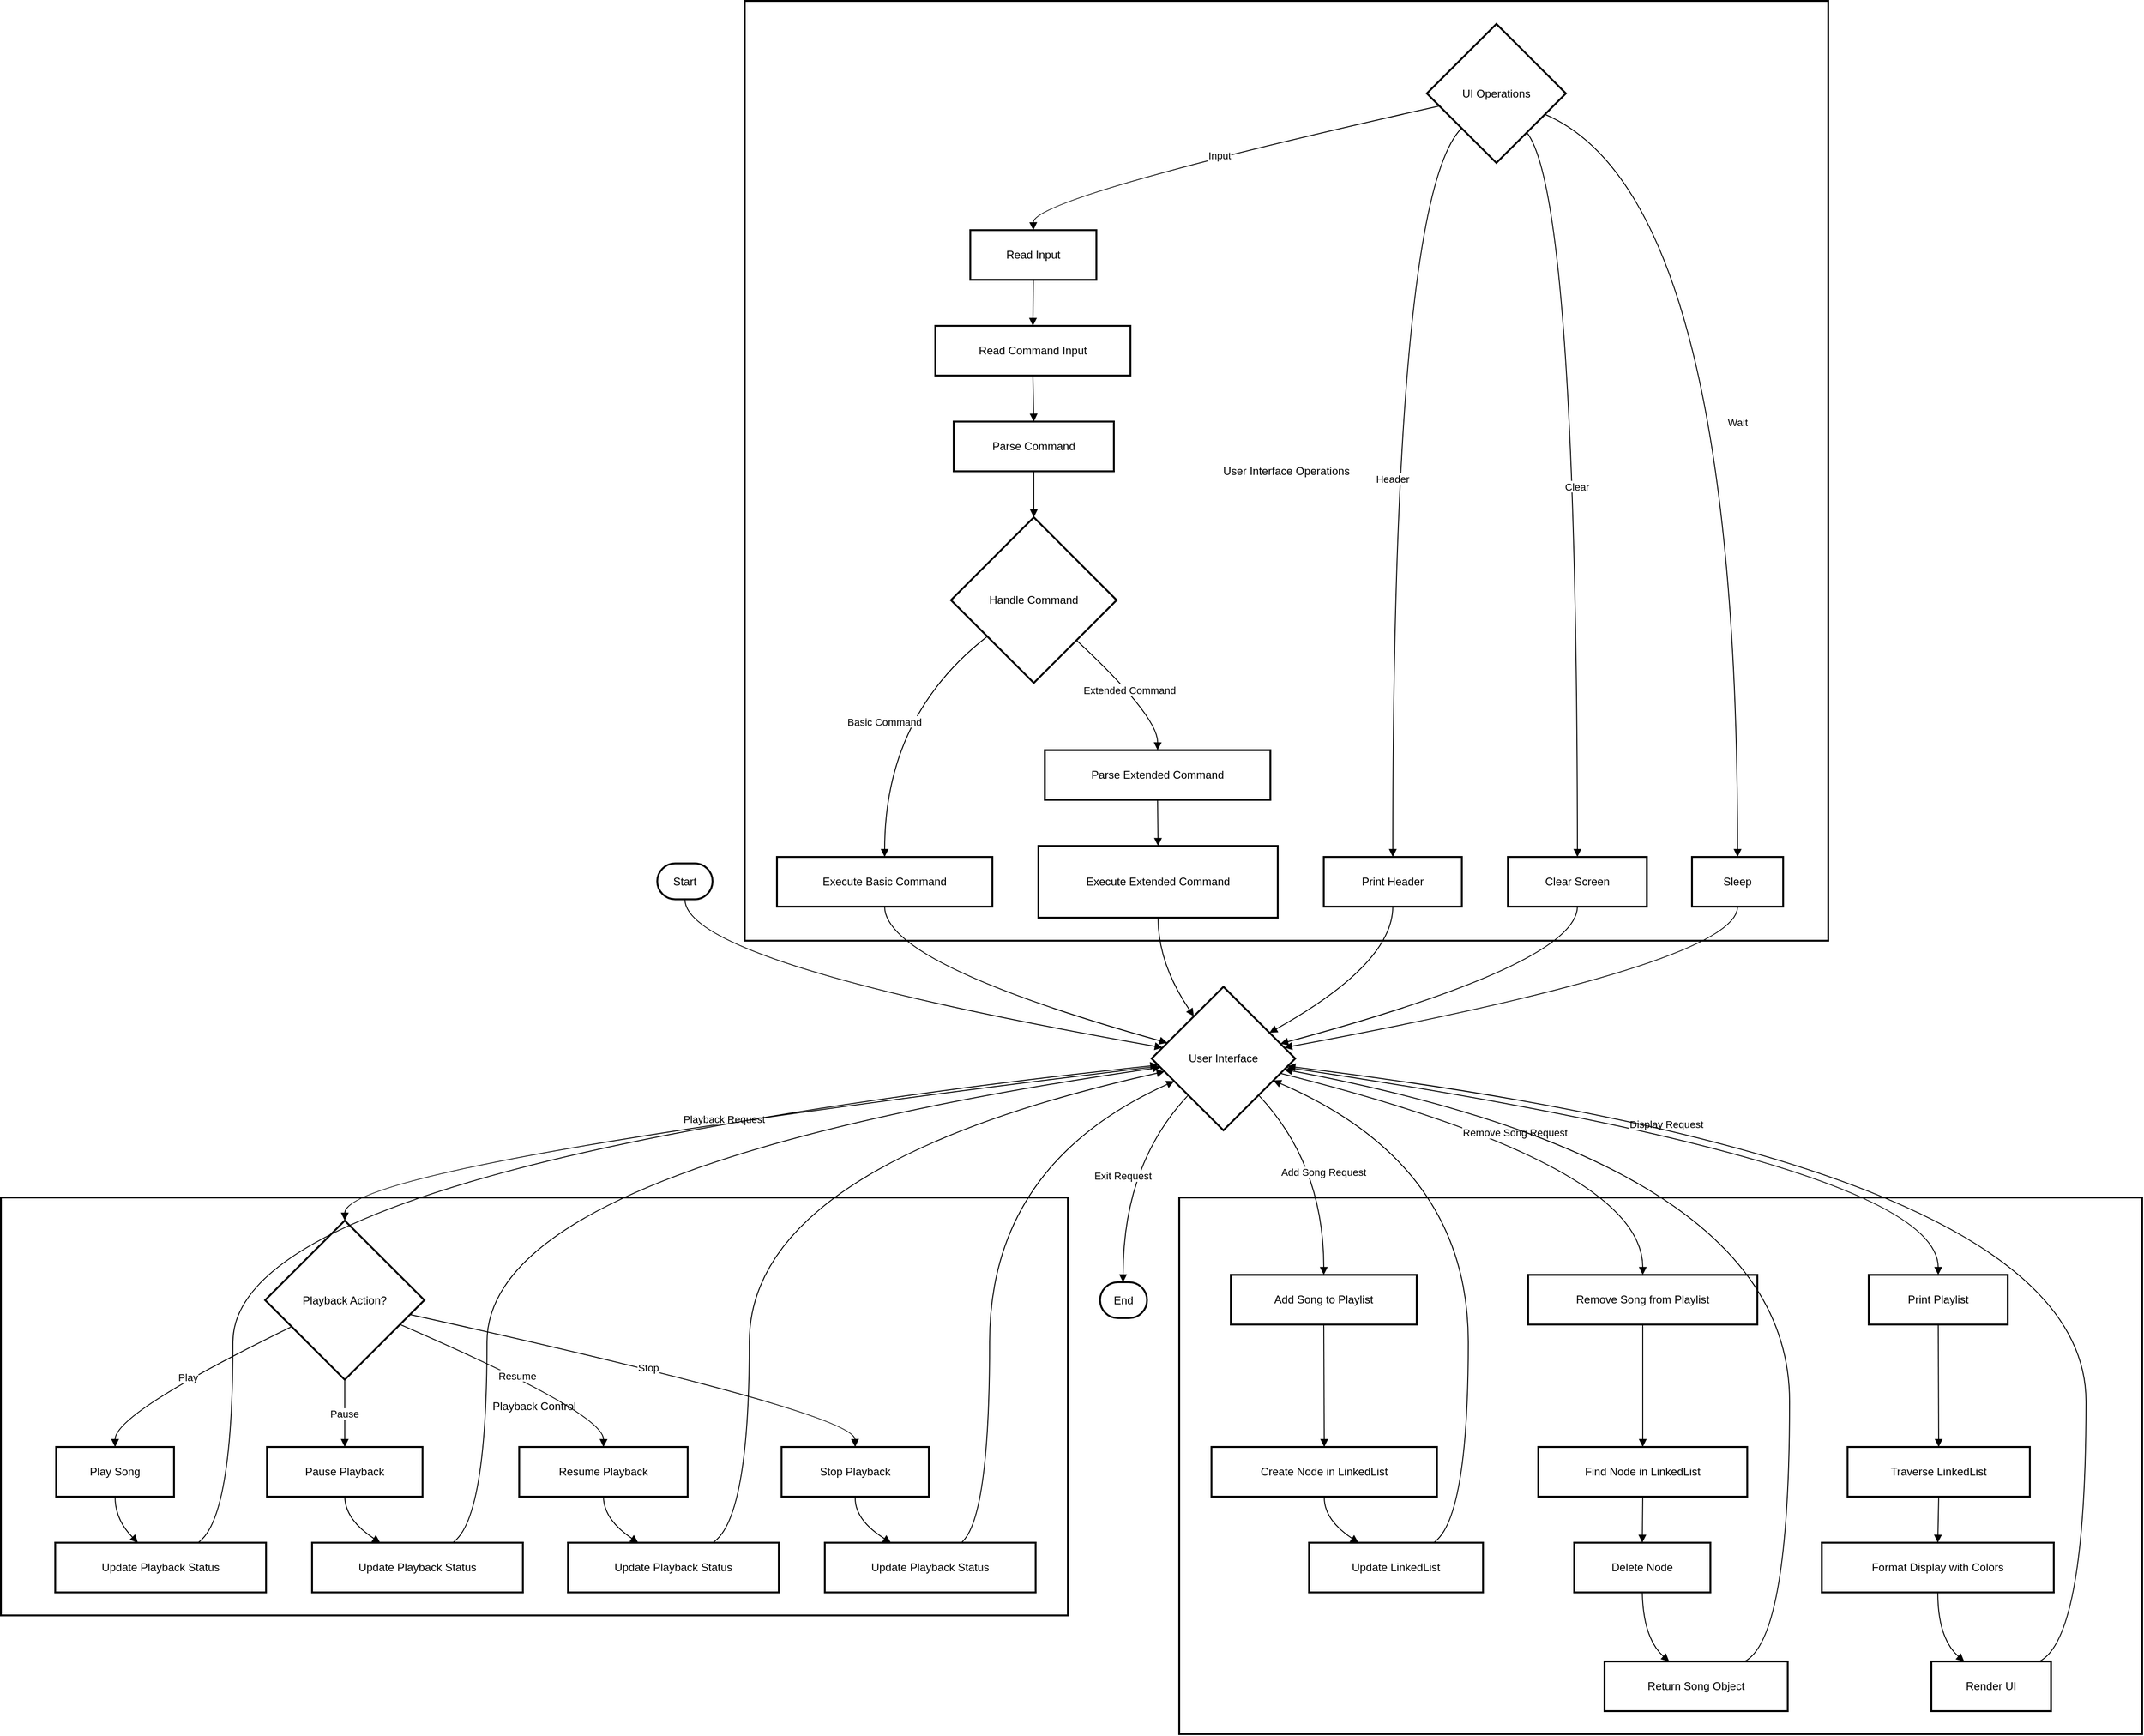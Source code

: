 <mxfile version="26.2.14">
  <diagram name="Page-1" id="Cee4J5de4uLVUNiFVLxo">
    <mxGraphModel dx="1310" dy="833" grid="1" gridSize="10" guides="1" tooltips="1" connect="1" arrows="1" fold="1" page="1" pageScale="1" pageWidth="850" pageHeight="1100" math="0" shadow="0">
      <root>
        <mxCell id="0" />
        <mxCell id="1" parent="0" />
        <mxCell id="-KrzIHBW4Un-FwNq5tkQ-1" value="User Interface Operations" style="whiteSpace=wrap;strokeWidth=2;" vertex="1" parent="1">
          <mxGeometry x="828" y="20" width="1177" height="1021" as="geometry" />
        </mxCell>
        <mxCell id="-KrzIHBW4Un-FwNq5tkQ-2" value="Playback Control" style="whiteSpace=wrap;strokeWidth=2;" vertex="1" parent="1">
          <mxGeometry x="20" y="1320" width="1159" height="454" as="geometry" />
        </mxCell>
        <mxCell id="-KrzIHBW4Un-FwNq5tkQ-3" value="Playlist Management" style="whiteSpace=wrap;strokeWidth=2;" vertex="1" parent="1">
          <mxGeometry x="1300" y="1320" width="1046" height="583" as="geometry" />
        </mxCell>
        <mxCell id="-KrzIHBW4Un-FwNq5tkQ-4" value="Start" style="rounded=1;whiteSpace=wrap;arcSize=50;strokeWidth=2;" vertex="1" parent="1">
          <mxGeometry x="733" y="957" width="60" height="39" as="geometry" />
        </mxCell>
        <mxCell id="-KrzIHBW4Un-FwNq5tkQ-5" value="User Interface" style="rhombus;strokeWidth=2;whiteSpace=wrap;" vertex="1" parent="1">
          <mxGeometry x="1270" y="1091" width="156" height="156" as="geometry" />
        </mxCell>
        <mxCell id="-KrzIHBW4Un-FwNq5tkQ-6" value="Add Song to Playlist" style="whiteSpace=wrap;strokeWidth=2;" vertex="1" parent="1">
          <mxGeometry x="1356" y="1404" width="202" height="54" as="geometry" />
        </mxCell>
        <mxCell id="-KrzIHBW4Un-FwNq5tkQ-7" value="Remove Song from Playlist" style="whiteSpace=wrap;strokeWidth=2;" vertex="1" parent="1">
          <mxGeometry x="1679" y="1404" width="249" height="54" as="geometry" />
        </mxCell>
        <mxCell id="-KrzIHBW4Un-FwNq5tkQ-8" value="Print Playlist" style="whiteSpace=wrap;strokeWidth=2;" vertex="1" parent="1">
          <mxGeometry x="2049" y="1404" width="151" height="54" as="geometry" />
        </mxCell>
        <mxCell id="-KrzIHBW4Un-FwNq5tkQ-9" value="Playback Action?" style="rhombus;strokeWidth=2;whiteSpace=wrap;" vertex="1" parent="1">
          <mxGeometry x="307" y="1345" width="173" height="173" as="geometry" />
        </mxCell>
        <mxCell id="-KrzIHBW4Un-FwNq5tkQ-10" value="Create Node in LinkedList" style="whiteSpace=wrap;strokeWidth=2;" vertex="1" parent="1">
          <mxGeometry x="1335" y="1591" width="245" height="54" as="geometry" />
        </mxCell>
        <mxCell id="-KrzIHBW4Un-FwNq5tkQ-11" value="Update LinkedList" style="whiteSpace=wrap;strokeWidth=2;" vertex="1" parent="1">
          <mxGeometry x="1441" y="1695" width="189" height="54" as="geometry" />
        </mxCell>
        <mxCell id="-KrzIHBW4Un-FwNq5tkQ-12" value="Find Node in LinkedList" style="whiteSpace=wrap;strokeWidth=2;" vertex="1" parent="1">
          <mxGeometry x="1690" y="1591" width="227" height="54" as="geometry" />
        </mxCell>
        <mxCell id="-KrzIHBW4Un-FwNq5tkQ-13" value="Delete Node" style="whiteSpace=wrap;strokeWidth=2;" vertex="1" parent="1">
          <mxGeometry x="1729" y="1695" width="148" height="54" as="geometry" />
        </mxCell>
        <mxCell id="-KrzIHBW4Un-FwNq5tkQ-14" value="Return Song Object" style="whiteSpace=wrap;strokeWidth=2;" vertex="1" parent="1">
          <mxGeometry x="1762" y="1824" width="199" height="54" as="geometry" />
        </mxCell>
        <mxCell id="-KrzIHBW4Un-FwNq5tkQ-15" value="Traverse LinkedList" style="whiteSpace=wrap;strokeWidth=2;" vertex="1" parent="1">
          <mxGeometry x="2026" y="1591" width="198" height="54" as="geometry" />
        </mxCell>
        <mxCell id="-KrzIHBW4Un-FwNq5tkQ-16" value="Format Display with Colors" style="whiteSpace=wrap;strokeWidth=2;" vertex="1" parent="1">
          <mxGeometry x="1998" y="1695" width="252" height="54" as="geometry" />
        </mxCell>
        <mxCell id="-KrzIHBW4Un-FwNq5tkQ-17" value="Render UI" style="whiteSpace=wrap;strokeWidth=2;" vertex="1" parent="1">
          <mxGeometry x="2117" y="1824" width="130" height="54" as="geometry" />
        </mxCell>
        <mxCell id="-KrzIHBW4Un-FwNq5tkQ-18" value="Play Song" style="whiteSpace=wrap;strokeWidth=2;" vertex="1" parent="1">
          <mxGeometry x="80" y="1591" width="128" height="54" as="geometry" />
        </mxCell>
        <mxCell id="-KrzIHBW4Un-FwNq5tkQ-19" value="Pause Playback" style="whiteSpace=wrap;strokeWidth=2;" vertex="1" parent="1">
          <mxGeometry x="309" y="1591" width="169" height="54" as="geometry" />
        </mxCell>
        <mxCell id="-KrzIHBW4Un-FwNq5tkQ-20" value="Resume Playback" style="whiteSpace=wrap;strokeWidth=2;" vertex="1" parent="1">
          <mxGeometry x="583" y="1591" width="183" height="54" as="geometry" />
        </mxCell>
        <mxCell id="-KrzIHBW4Un-FwNq5tkQ-21" value="Stop Playback" style="whiteSpace=wrap;strokeWidth=2;" vertex="1" parent="1">
          <mxGeometry x="868" y="1591" width="160" height="54" as="geometry" />
        </mxCell>
        <mxCell id="-KrzIHBW4Un-FwNq5tkQ-22" value="Update Playback Status" style="whiteSpace=wrap;strokeWidth=2;" vertex="1" parent="1">
          <mxGeometry x="79" y="1695" width="229" height="54" as="geometry" />
        </mxCell>
        <mxCell id="-KrzIHBW4Un-FwNq5tkQ-23" value="Update Playback Status" style="whiteSpace=wrap;strokeWidth=2;" vertex="1" parent="1">
          <mxGeometry x="358" y="1695" width="229" height="54" as="geometry" />
        </mxCell>
        <mxCell id="-KrzIHBW4Un-FwNq5tkQ-24" value="Update Playback Status" style="whiteSpace=wrap;strokeWidth=2;" vertex="1" parent="1">
          <mxGeometry x="636" y="1695" width="229" height="54" as="geometry" />
        </mxCell>
        <mxCell id="-KrzIHBW4Un-FwNq5tkQ-25" value="Update Playback Status" style="whiteSpace=wrap;strokeWidth=2;" vertex="1" parent="1">
          <mxGeometry x="915" y="1695" width="229" height="54" as="geometry" />
        </mxCell>
        <mxCell id="-KrzIHBW4Un-FwNq5tkQ-26" value="Read Command Input" style="whiteSpace=wrap;strokeWidth=2;" vertex="1" parent="1">
          <mxGeometry x="1035" y="373" width="212" height="54" as="geometry" />
        </mxCell>
        <mxCell id="-KrzIHBW4Un-FwNq5tkQ-27" value="Parse Command" style="whiteSpace=wrap;strokeWidth=2;" vertex="1" parent="1">
          <mxGeometry x="1055" y="477" width="174" height="54" as="geometry" />
        </mxCell>
        <mxCell id="-KrzIHBW4Un-FwNq5tkQ-28" value="Handle Command" style="rhombus;strokeWidth=2;whiteSpace=wrap;" vertex="1" parent="1">
          <mxGeometry x="1052" y="581" width="180" height="180" as="geometry" />
        </mxCell>
        <mxCell id="-KrzIHBW4Un-FwNq5tkQ-29" value="Execute Basic Command" style="whiteSpace=wrap;strokeWidth=2;" vertex="1" parent="1">
          <mxGeometry x="863" y="950" width="234" height="54" as="geometry" />
        </mxCell>
        <mxCell id="-KrzIHBW4Un-FwNq5tkQ-30" value="Parse Extended Command" style="whiteSpace=wrap;strokeWidth=2;" vertex="1" parent="1">
          <mxGeometry x="1154" y="834" width="245" height="54" as="geometry" />
        </mxCell>
        <mxCell id="-KrzIHBW4Un-FwNq5tkQ-31" value="Execute Extended Command" style="whiteSpace=wrap;strokeWidth=2;" vertex="1" parent="1">
          <mxGeometry x="1147" y="938" width="260" height="78" as="geometry" />
        </mxCell>
        <mxCell id="-KrzIHBW4Un-FwNq5tkQ-32" value="UI Operations" style="rhombus;strokeWidth=2;whiteSpace=wrap;" vertex="1" parent="1">
          <mxGeometry x="1569" y="45" width="151" height="151" as="geometry" />
        </mxCell>
        <mxCell id="-KrzIHBW4Un-FwNq5tkQ-33" value="Print Header" style="whiteSpace=wrap;strokeWidth=2;" vertex="1" parent="1">
          <mxGeometry x="1457" y="950" width="150" height="54" as="geometry" />
        </mxCell>
        <mxCell id="-KrzIHBW4Un-FwNq5tkQ-34" value="Read Input" style="whiteSpace=wrap;strokeWidth=2;" vertex="1" parent="1">
          <mxGeometry x="1073" y="269" width="137" height="54" as="geometry" />
        </mxCell>
        <mxCell id="-KrzIHBW4Un-FwNq5tkQ-35" value="Clear Screen" style="whiteSpace=wrap;strokeWidth=2;" vertex="1" parent="1">
          <mxGeometry x="1657" y="950" width="151" height="54" as="geometry" />
        </mxCell>
        <mxCell id="-KrzIHBW4Un-FwNq5tkQ-36" value="Sleep" style="whiteSpace=wrap;strokeWidth=2;" vertex="1" parent="1">
          <mxGeometry x="1857" y="950" width="99" height="54" as="geometry" />
        </mxCell>
        <mxCell id="-KrzIHBW4Un-FwNq5tkQ-37" value="End" style="rounded=1;whiteSpace=wrap;arcSize=50;strokeWidth=2;" vertex="1" parent="1">
          <mxGeometry x="1214" y="1412" width="51" height="39" as="geometry" />
        </mxCell>
        <mxCell id="-KrzIHBW4Un-FwNq5tkQ-38" value="" style="curved=1;startArrow=none;endArrow=block;exitX=0.5;exitY=1.01;entryX=0;entryY=0.41;rounded=0;" edge="1" parent="1" source="-KrzIHBW4Un-FwNq5tkQ-4" target="-KrzIHBW4Un-FwNq5tkQ-5">
          <mxGeometry relative="1" as="geometry">
            <Array as="points">
              <mxPoint x="763" y="1066" />
            </Array>
          </mxGeometry>
        </mxCell>
        <mxCell id="-KrzIHBW4Un-FwNq5tkQ-39" value="Add Song Request" style="curved=1;startArrow=none;endArrow=block;exitX=0.98;exitY=1;entryX=0.5;entryY=0.01;rounded=0;" edge="1" parent="1" source="-KrzIHBW4Un-FwNq5tkQ-5" target="-KrzIHBW4Un-FwNq5tkQ-6">
          <mxGeometry relative="1" as="geometry">
            <Array as="points">
              <mxPoint x="1457" y="1284" />
            </Array>
          </mxGeometry>
        </mxCell>
        <mxCell id="-KrzIHBW4Un-FwNq5tkQ-40" value="Remove Song Request" style="curved=1;startArrow=none;endArrow=block;exitX=1;exitY=0.63;entryX=0.5;entryY=0.01;rounded=0;" edge="1" parent="1" source="-KrzIHBW4Un-FwNq5tkQ-5" target="-KrzIHBW4Un-FwNq5tkQ-7">
          <mxGeometry relative="1" as="geometry">
            <Array as="points">
              <mxPoint x="1804" y="1284" />
            </Array>
          </mxGeometry>
        </mxCell>
        <mxCell id="-KrzIHBW4Un-FwNq5tkQ-41" value="Display Request" style="curved=1;startArrow=none;endArrow=block;exitX=1;exitY=0.57;entryX=0.5;entryY=0.01;rounded=0;" edge="1" parent="1" source="-KrzIHBW4Un-FwNq5tkQ-5" target="-KrzIHBW4Un-FwNq5tkQ-8">
          <mxGeometry relative="1" as="geometry">
            <Array as="points">
              <mxPoint x="2124" y="1284" />
            </Array>
          </mxGeometry>
        </mxCell>
        <mxCell id="-KrzIHBW4Un-FwNq5tkQ-42" value="Playback Request" style="curved=1;startArrow=none;endArrow=block;exitX=0;exitY=0.56;entryX=0.5;entryY=0;rounded=0;" edge="1" parent="1" source="-KrzIHBW4Un-FwNq5tkQ-5" target="-KrzIHBW4Un-FwNq5tkQ-9">
          <mxGeometry relative="1" as="geometry">
            <Array as="points">
              <mxPoint x="394" y="1284" />
            </Array>
          </mxGeometry>
        </mxCell>
        <mxCell id="-KrzIHBW4Un-FwNq5tkQ-43" value="" style="curved=1;startArrow=none;endArrow=block;exitX=0.5;exitY=1.01;entryX=0.5;entryY=-0.01;rounded=0;" edge="1" parent="1" source="-KrzIHBW4Un-FwNq5tkQ-6" target="-KrzIHBW4Un-FwNq5tkQ-10">
          <mxGeometry relative="1" as="geometry">
            <Array as="points" />
          </mxGeometry>
        </mxCell>
        <mxCell id="-KrzIHBW4Un-FwNq5tkQ-44" value="" style="curved=1;startArrow=none;endArrow=block;exitX=0.5;exitY=0.99;entryX=0.28;entryY=-0.01;rounded=0;" edge="1" parent="1" source="-KrzIHBW4Un-FwNq5tkQ-10" target="-KrzIHBW4Un-FwNq5tkQ-11">
          <mxGeometry relative="1" as="geometry">
            <Array as="points">
              <mxPoint x="1457" y="1670" />
            </Array>
          </mxGeometry>
        </mxCell>
        <mxCell id="-KrzIHBW4Un-FwNq5tkQ-45" value="" style="curved=1;startArrow=none;endArrow=block;exitX=0.5;exitY=1.01;entryX=0.5;entryY=-0.01;rounded=0;" edge="1" parent="1" source="-KrzIHBW4Un-FwNq5tkQ-7" target="-KrzIHBW4Un-FwNq5tkQ-12">
          <mxGeometry relative="1" as="geometry">
            <Array as="points" />
          </mxGeometry>
        </mxCell>
        <mxCell id="-KrzIHBW4Un-FwNq5tkQ-46" value="" style="curved=1;startArrow=none;endArrow=block;exitX=0.5;exitY=0.99;entryX=0.5;entryY=-0.01;rounded=0;" edge="1" parent="1" source="-KrzIHBW4Un-FwNq5tkQ-12" target="-KrzIHBW4Un-FwNq5tkQ-13">
          <mxGeometry relative="1" as="geometry">
            <Array as="points" />
          </mxGeometry>
        </mxCell>
        <mxCell id="-KrzIHBW4Un-FwNq5tkQ-47" value="" style="curved=1;startArrow=none;endArrow=block;exitX=0.5;exitY=0.99;entryX=0.35;entryY=-0.01;rounded=0;" edge="1" parent="1" source="-KrzIHBW4Un-FwNq5tkQ-13" target="-KrzIHBW4Un-FwNq5tkQ-14">
          <mxGeometry relative="1" as="geometry">
            <Array as="points">
              <mxPoint x="1804" y="1799" />
            </Array>
          </mxGeometry>
        </mxCell>
        <mxCell id="-KrzIHBW4Un-FwNq5tkQ-48" value="" style="curved=1;startArrow=none;endArrow=block;exitX=0.5;exitY=1.01;entryX=0.5;entryY=-0.01;rounded=0;" edge="1" parent="1" source="-KrzIHBW4Un-FwNq5tkQ-8" target="-KrzIHBW4Un-FwNq5tkQ-15">
          <mxGeometry relative="1" as="geometry">
            <Array as="points" />
          </mxGeometry>
        </mxCell>
        <mxCell id="-KrzIHBW4Un-FwNq5tkQ-49" value="" style="curved=1;startArrow=none;endArrow=block;exitX=0.5;exitY=0.99;entryX=0.5;entryY=-0.01;rounded=0;" edge="1" parent="1" source="-KrzIHBW4Un-FwNq5tkQ-15" target="-KrzIHBW4Un-FwNq5tkQ-16">
          <mxGeometry relative="1" as="geometry">
            <Array as="points" />
          </mxGeometry>
        </mxCell>
        <mxCell id="-KrzIHBW4Un-FwNq5tkQ-50" value="" style="curved=1;startArrow=none;endArrow=block;exitX=0.5;exitY=0.99;entryX=0.27;entryY=-0.01;rounded=0;" edge="1" parent="1" source="-KrzIHBW4Un-FwNq5tkQ-16" target="-KrzIHBW4Un-FwNq5tkQ-17">
          <mxGeometry relative="1" as="geometry">
            <Array as="points">
              <mxPoint x="2124" y="1799" />
            </Array>
          </mxGeometry>
        </mxCell>
        <mxCell id="-KrzIHBW4Un-FwNq5tkQ-51" value="Play" style="curved=1;startArrow=none;endArrow=block;exitX=0;exitY=0.75;entryX=0.5;entryY=-0.01;rounded=0;" edge="1" parent="1" source="-KrzIHBW4Un-FwNq5tkQ-9" target="-KrzIHBW4Un-FwNq5tkQ-18">
          <mxGeometry relative="1" as="geometry">
            <Array as="points">
              <mxPoint x="144" y="1554" />
            </Array>
          </mxGeometry>
        </mxCell>
        <mxCell id="-KrzIHBW4Un-FwNq5tkQ-52" value="Pause" style="curved=1;startArrow=none;endArrow=block;exitX=0.5;exitY=1;entryX=0.5;entryY=-0.01;rounded=0;" edge="1" parent="1" source="-KrzIHBW4Un-FwNq5tkQ-9" target="-KrzIHBW4Un-FwNq5tkQ-19">
          <mxGeometry relative="1" as="geometry">
            <Array as="points" />
          </mxGeometry>
        </mxCell>
        <mxCell id="-KrzIHBW4Un-FwNq5tkQ-53" value="Resume" style="curved=1;startArrow=none;endArrow=block;exitX=1;exitY=0.72;entryX=0.5;entryY=-0.01;rounded=0;" edge="1" parent="1" source="-KrzIHBW4Un-FwNq5tkQ-9" target="-KrzIHBW4Un-FwNq5tkQ-20">
          <mxGeometry relative="1" as="geometry">
            <Array as="points">
              <mxPoint x="675" y="1554" />
            </Array>
          </mxGeometry>
        </mxCell>
        <mxCell id="-KrzIHBW4Un-FwNq5tkQ-54" value="Stop" style="curved=1;startArrow=none;endArrow=block;exitX=1;exitY=0.61;entryX=0.5;entryY=-0.01;rounded=0;" edge="1" parent="1" source="-KrzIHBW4Un-FwNq5tkQ-9" target="-KrzIHBW4Un-FwNq5tkQ-21">
          <mxGeometry relative="1" as="geometry">
            <Array as="points">
              <mxPoint x="947" y="1554" />
            </Array>
          </mxGeometry>
        </mxCell>
        <mxCell id="-KrzIHBW4Un-FwNq5tkQ-55" value="" style="curved=1;startArrow=none;endArrow=block;exitX=0.5;exitY=0.99;entryX=0.39;entryY=-0.01;rounded=0;" edge="1" parent="1" source="-KrzIHBW4Un-FwNq5tkQ-18" target="-KrzIHBW4Un-FwNq5tkQ-22">
          <mxGeometry relative="1" as="geometry">
            <Array as="points">
              <mxPoint x="144" y="1670" />
            </Array>
          </mxGeometry>
        </mxCell>
        <mxCell id="-KrzIHBW4Un-FwNq5tkQ-56" value="" style="curved=1;startArrow=none;endArrow=block;exitX=0.5;exitY=0.99;entryX=0.32;entryY=-0.01;rounded=0;" edge="1" parent="1" source="-KrzIHBW4Un-FwNq5tkQ-19" target="-KrzIHBW4Un-FwNq5tkQ-23">
          <mxGeometry relative="1" as="geometry">
            <Array as="points">
              <mxPoint x="394" y="1670" />
            </Array>
          </mxGeometry>
        </mxCell>
        <mxCell id="-KrzIHBW4Un-FwNq5tkQ-57" value="" style="curved=1;startArrow=none;endArrow=block;exitX=0.5;exitY=0.99;entryX=0.33;entryY=-0.01;rounded=0;" edge="1" parent="1" source="-KrzIHBW4Un-FwNq5tkQ-20" target="-KrzIHBW4Un-FwNq5tkQ-24">
          <mxGeometry relative="1" as="geometry">
            <Array as="points">
              <mxPoint x="675" y="1670" />
            </Array>
          </mxGeometry>
        </mxCell>
        <mxCell id="-KrzIHBW4Un-FwNq5tkQ-58" value="" style="curved=1;startArrow=none;endArrow=block;exitX=0.5;exitY=0.99;entryX=0.31;entryY=-0.01;rounded=0;" edge="1" parent="1" source="-KrzIHBW4Un-FwNq5tkQ-21" target="-KrzIHBW4Un-FwNq5tkQ-25">
          <mxGeometry relative="1" as="geometry">
            <Array as="points">
              <mxPoint x="947" y="1670" />
            </Array>
          </mxGeometry>
        </mxCell>
        <mxCell id="-KrzIHBW4Un-FwNq5tkQ-59" value="" style="curved=1;startArrow=none;endArrow=block;exitX=0.5;exitY=1.01;entryX=0.5;entryY=0.01;rounded=0;" edge="1" parent="1" source="-KrzIHBW4Un-FwNq5tkQ-26" target="-KrzIHBW4Un-FwNq5tkQ-27">
          <mxGeometry relative="1" as="geometry">
            <Array as="points" />
          </mxGeometry>
        </mxCell>
        <mxCell id="-KrzIHBW4Un-FwNq5tkQ-60" value="" style="curved=1;startArrow=none;endArrow=block;exitX=0.5;exitY=1.01;entryX=0.5;entryY=0;rounded=0;" edge="1" parent="1" source="-KrzIHBW4Un-FwNq5tkQ-27" target="-KrzIHBW4Un-FwNq5tkQ-28">
          <mxGeometry relative="1" as="geometry">
            <Array as="points" />
          </mxGeometry>
        </mxCell>
        <mxCell id="-KrzIHBW4Un-FwNq5tkQ-61" value="Basic Command" style="curved=1;startArrow=none;endArrow=block;exitX=0;exitY=0.89;entryX=0.5;entryY=0;rounded=0;" edge="1" parent="1" source="-KrzIHBW4Un-FwNq5tkQ-28" target="-KrzIHBW4Un-FwNq5tkQ-29">
          <mxGeometry relative="1" as="geometry">
            <Array as="points">
              <mxPoint x="980" y="797" />
            </Array>
          </mxGeometry>
        </mxCell>
        <mxCell id="-KrzIHBW4Un-FwNq5tkQ-62" value="Extended Command" style="curved=1;startArrow=none;endArrow=block;exitX=1;exitY=0.97;entryX=0.5;entryY=0;rounded=0;" edge="1" parent="1" source="-KrzIHBW4Un-FwNq5tkQ-28" target="-KrzIHBW4Un-FwNq5tkQ-30">
          <mxGeometry relative="1" as="geometry">
            <Array as="points">
              <mxPoint x="1277" y="797" />
            </Array>
          </mxGeometry>
        </mxCell>
        <mxCell id="-KrzIHBW4Un-FwNq5tkQ-63" value="" style="curved=1;startArrow=none;endArrow=block;exitX=0.5;exitY=1;entryX=0.5;entryY=0;rounded=0;" edge="1" parent="1" source="-KrzIHBW4Un-FwNq5tkQ-30" target="-KrzIHBW4Un-FwNq5tkQ-31">
          <mxGeometry relative="1" as="geometry">
            <Array as="points" />
          </mxGeometry>
        </mxCell>
        <mxCell id="-KrzIHBW4Un-FwNq5tkQ-64" value="Header" style="curved=1;startArrow=none;endArrow=block;exitX=0;exitY=1;entryX=0.5;entryY=0;rounded=0;" edge="1" parent="1" source="-KrzIHBW4Un-FwNq5tkQ-32" target="-KrzIHBW4Un-FwNq5tkQ-33">
          <mxGeometry relative="1" as="geometry">
            <Array as="points">
              <mxPoint x="1532" y="233" />
            </Array>
          </mxGeometry>
        </mxCell>
        <mxCell id="-KrzIHBW4Un-FwNq5tkQ-65" value="Input" style="curved=1;startArrow=none;endArrow=block;exitX=0;exitY=0.61;entryX=0.5;entryY=0.01;rounded=0;" edge="1" parent="1" source="-KrzIHBW4Un-FwNq5tkQ-32" target="-KrzIHBW4Un-FwNq5tkQ-34">
          <mxGeometry relative="1" as="geometry">
            <Array as="points">
              <mxPoint x="1141" y="233" />
            </Array>
          </mxGeometry>
        </mxCell>
        <mxCell id="-KrzIHBW4Un-FwNq5tkQ-66" value="Clear" style="curved=1;startArrow=none;endArrow=block;exitX=0.89;exitY=1;entryX=0.5;entryY=0;rounded=0;" edge="1" parent="1" source="-KrzIHBW4Un-FwNq5tkQ-32" target="-KrzIHBW4Un-FwNq5tkQ-35">
          <mxGeometry relative="1" as="geometry">
            <Array as="points">
              <mxPoint x="1732" y="233" />
            </Array>
          </mxGeometry>
        </mxCell>
        <mxCell id="-KrzIHBW4Un-FwNq5tkQ-67" value="Wait" style="curved=1;startArrow=none;endArrow=block;exitX=1.01;exitY=0.72;entryX=0.5;entryY=0;rounded=0;" edge="1" parent="1" source="-KrzIHBW4Un-FwNq5tkQ-32" target="-KrzIHBW4Un-FwNq5tkQ-36">
          <mxGeometry relative="1" as="geometry">
            <Array as="points">
              <mxPoint x="1907" y="233" />
            </Array>
          </mxGeometry>
        </mxCell>
        <mxCell id="-KrzIHBW4Un-FwNq5tkQ-68" value="" style="curved=1;startArrow=none;endArrow=block;exitX=0.72;exitY=-0.01;entryX=1;entryY=0.72;rounded=0;" edge="1" parent="1" source="-KrzIHBW4Un-FwNq5tkQ-11" target="-KrzIHBW4Un-FwNq5tkQ-5">
          <mxGeometry relative="1" as="geometry">
            <Array as="points">
              <mxPoint x="1614" y="1670" />
              <mxPoint x="1614" y="1284" />
            </Array>
          </mxGeometry>
        </mxCell>
        <mxCell id="-KrzIHBW4Un-FwNq5tkQ-69" value="" style="curved=1;startArrow=none;endArrow=block;exitX=0.77;exitY=-0.01;entryX=1;entryY=0.59;rounded=0;" edge="1" parent="1" source="-KrzIHBW4Un-FwNq5tkQ-14" target="-KrzIHBW4Un-FwNq5tkQ-5">
          <mxGeometry relative="1" as="geometry">
            <Array as="points">
              <mxPoint x="1963" y="1799" />
              <mxPoint x="1963" y="1284" />
            </Array>
          </mxGeometry>
        </mxCell>
        <mxCell id="-KrzIHBW4Un-FwNq5tkQ-70" value="" style="curved=1;startArrow=none;endArrow=block;exitX=0.91;exitY=-0.01;entryX=1;entryY=0.56;rounded=0;" edge="1" parent="1" source="-KrzIHBW4Un-FwNq5tkQ-17" target="-KrzIHBW4Un-FwNq5tkQ-5">
          <mxGeometry relative="1" as="geometry">
            <Array as="points">
              <mxPoint x="2285" y="1799" />
              <mxPoint x="2285" y="1284" />
            </Array>
          </mxGeometry>
        </mxCell>
        <mxCell id="-KrzIHBW4Un-FwNq5tkQ-71" value="" style="curved=1;startArrow=none;endArrow=block;exitX=0.68;exitY=-0.01;entryX=0;entryY=0.55;rounded=0;" edge="1" parent="1" source="-KrzIHBW4Un-FwNq5tkQ-22" target="-KrzIHBW4Un-FwNq5tkQ-5">
          <mxGeometry relative="1" as="geometry">
            <Array as="points">
              <mxPoint x="272" y="1670" />
              <mxPoint x="272" y="1284" />
            </Array>
          </mxGeometry>
        </mxCell>
        <mxCell id="-KrzIHBW4Un-FwNq5tkQ-72" value="" style="curved=1;startArrow=none;endArrow=block;exitX=0.67;exitY=-0.01;entryX=0;entryY=0.57;rounded=0;" edge="1" parent="1" source="-KrzIHBW4Un-FwNq5tkQ-23" target="-KrzIHBW4Un-FwNq5tkQ-5">
          <mxGeometry relative="1" as="geometry">
            <Array as="points">
              <mxPoint x="548" y="1670" />
              <mxPoint x="548" y="1284" />
            </Array>
          </mxGeometry>
        </mxCell>
        <mxCell id="-KrzIHBW4Un-FwNq5tkQ-73" value="" style="curved=1;startArrow=none;endArrow=block;exitX=0.69;exitY=-0.01;entryX=0;entryY=0.61;rounded=0;" edge="1" parent="1" source="-KrzIHBW4Un-FwNq5tkQ-24" target="-KrzIHBW4Un-FwNq5tkQ-5">
          <mxGeometry relative="1" as="geometry">
            <Array as="points">
              <mxPoint x="833" y="1670" />
              <mxPoint x="833" y="1284" />
            </Array>
          </mxGeometry>
        </mxCell>
        <mxCell id="-KrzIHBW4Un-FwNq5tkQ-74" value="" style="curved=1;startArrow=none;endArrow=block;exitX=0.65;exitY=-0.01;entryX=0;entryY=0.73;rounded=0;" edge="1" parent="1" source="-KrzIHBW4Un-FwNq5tkQ-25" target="-KrzIHBW4Un-FwNq5tkQ-5">
          <mxGeometry relative="1" as="geometry">
            <Array as="points">
              <mxPoint x="1094" y="1670" />
              <mxPoint x="1094" y="1284" />
            </Array>
          </mxGeometry>
        </mxCell>
        <mxCell id="-KrzIHBW4Un-FwNq5tkQ-75" value="" style="curved=1;startArrow=none;endArrow=block;exitX=0.5;exitY=1;entryX=0;entryY=0.36;rounded=0;" edge="1" parent="1" source="-KrzIHBW4Un-FwNq5tkQ-29" target="-KrzIHBW4Un-FwNq5tkQ-5">
          <mxGeometry relative="1" as="geometry">
            <Array as="points">
              <mxPoint x="980" y="1066" />
            </Array>
          </mxGeometry>
        </mxCell>
        <mxCell id="-KrzIHBW4Un-FwNq5tkQ-76" value="" style="curved=1;startArrow=none;endArrow=block;exitX=0.5;exitY=1;entryX=0.15;entryY=0;rounded=0;" edge="1" parent="1" source="-KrzIHBW4Un-FwNq5tkQ-31" target="-KrzIHBW4Un-FwNq5tkQ-5">
          <mxGeometry relative="1" as="geometry">
            <Array as="points">
              <mxPoint x="1277" y="1066" />
            </Array>
          </mxGeometry>
        </mxCell>
        <mxCell id="-KrzIHBW4Un-FwNq5tkQ-77" value="" style="curved=1;startArrow=none;endArrow=block;exitX=0.5;exitY=1;entryX=1;entryY=0.22;rounded=0;" edge="1" parent="1" source="-KrzIHBW4Un-FwNq5tkQ-33" target="-KrzIHBW4Un-FwNq5tkQ-5">
          <mxGeometry relative="1" as="geometry">
            <Array as="points">
              <mxPoint x="1532" y="1066" />
            </Array>
          </mxGeometry>
        </mxCell>
        <mxCell id="-KrzIHBW4Un-FwNq5tkQ-78" value="" style="curved=1;startArrow=none;endArrow=block;exitX=0.5;exitY=1.01;entryX=0.5;entryY=0.01;rounded=0;" edge="1" parent="1" source="-KrzIHBW4Un-FwNq5tkQ-34" target="-KrzIHBW4Un-FwNq5tkQ-26">
          <mxGeometry relative="1" as="geometry">
            <Array as="points" />
          </mxGeometry>
        </mxCell>
        <mxCell id="-KrzIHBW4Un-FwNq5tkQ-79" value="" style="curved=1;startArrow=none;endArrow=block;exitX=0.5;exitY=1;entryX=1;entryY=0.37;rounded=0;" edge="1" parent="1" source="-KrzIHBW4Un-FwNq5tkQ-35" target="-KrzIHBW4Un-FwNq5tkQ-5">
          <mxGeometry relative="1" as="geometry">
            <Array as="points">
              <mxPoint x="1732" y="1066" />
            </Array>
          </mxGeometry>
        </mxCell>
        <mxCell id="-KrzIHBW4Un-FwNq5tkQ-80" value="" style="curved=1;startArrow=none;endArrow=block;exitX=0.5;exitY=1;entryX=1;entryY=0.41;rounded=0;" edge="1" parent="1" source="-KrzIHBW4Un-FwNq5tkQ-36" target="-KrzIHBW4Un-FwNq5tkQ-5">
          <mxGeometry relative="1" as="geometry">
            <Array as="points">
              <mxPoint x="1907" y="1066" />
            </Array>
          </mxGeometry>
        </mxCell>
        <mxCell id="-KrzIHBW4Un-FwNq5tkQ-81" value="Exit Request" style="curved=1;startArrow=none;endArrow=block;exitX=0.02;exitY=1;entryX=0.49;entryY=0;rounded=0;" edge="1" parent="1" source="-KrzIHBW4Un-FwNq5tkQ-5" target="-KrzIHBW4Un-FwNq5tkQ-37">
          <mxGeometry relative="1" as="geometry">
            <Array as="points">
              <mxPoint x="1239" y="1284" />
            </Array>
          </mxGeometry>
        </mxCell>
      </root>
    </mxGraphModel>
  </diagram>
</mxfile>
